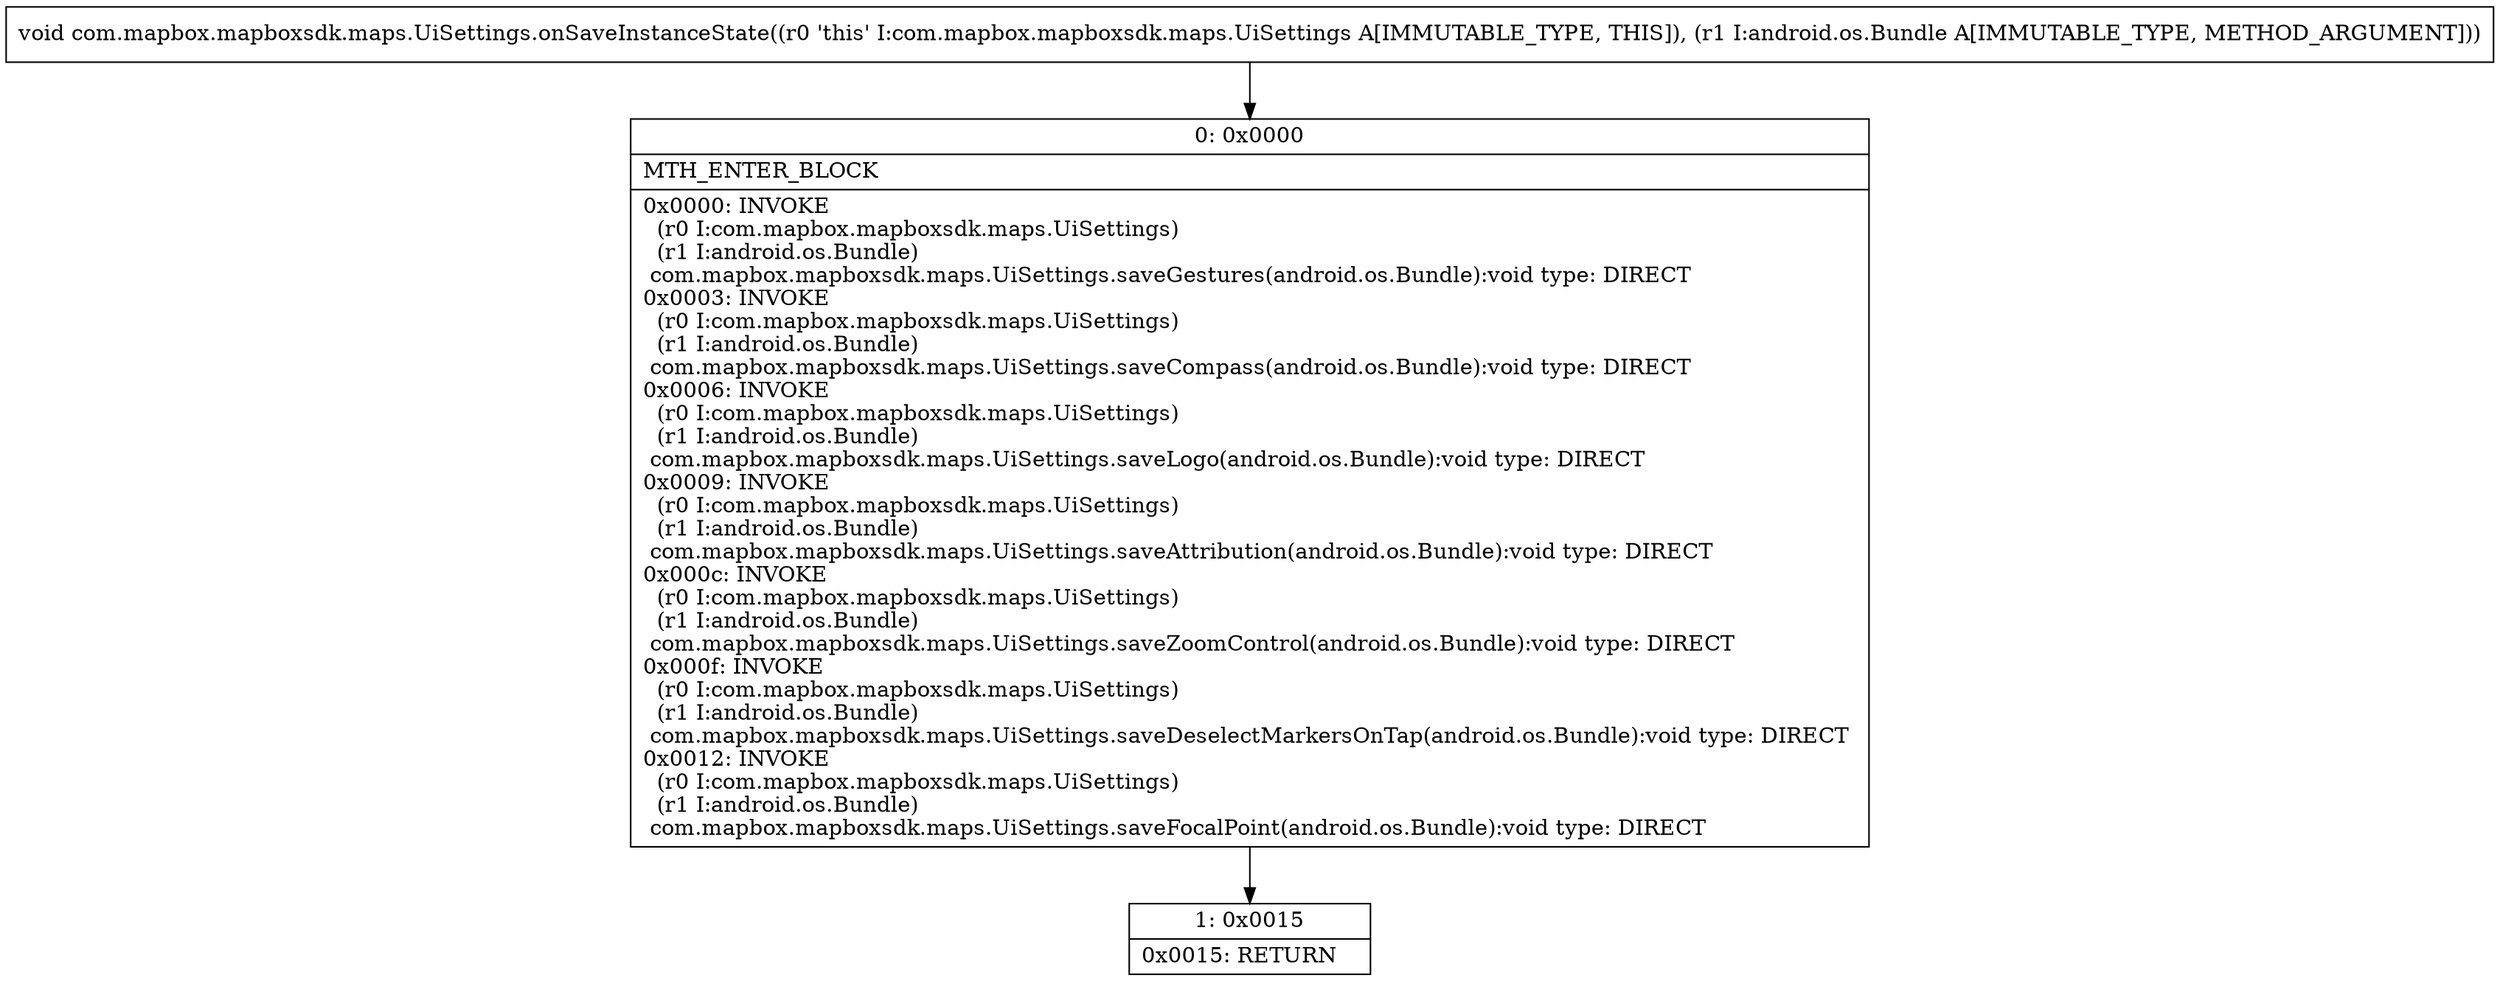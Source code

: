 digraph "CFG forcom.mapbox.mapboxsdk.maps.UiSettings.onSaveInstanceState(Landroid\/os\/Bundle;)V" {
Node_0 [shape=record,label="{0\:\ 0x0000|MTH_ENTER_BLOCK\l|0x0000: INVOKE  \l  (r0 I:com.mapbox.mapboxsdk.maps.UiSettings)\l  (r1 I:android.os.Bundle)\l com.mapbox.mapboxsdk.maps.UiSettings.saveGestures(android.os.Bundle):void type: DIRECT \l0x0003: INVOKE  \l  (r0 I:com.mapbox.mapboxsdk.maps.UiSettings)\l  (r1 I:android.os.Bundle)\l com.mapbox.mapboxsdk.maps.UiSettings.saveCompass(android.os.Bundle):void type: DIRECT \l0x0006: INVOKE  \l  (r0 I:com.mapbox.mapboxsdk.maps.UiSettings)\l  (r1 I:android.os.Bundle)\l com.mapbox.mapboxsdk.maps.UiSettings.saveLogo(android.os.Bundle):void type: DIRECT \l0x0009: INVOKE  \l  (r0 I:com.mapbox.mapboxsdk.maps.UiSettings)\l  (r1 I:android.os.Bundle)\l com.mapbox.mapboxsdk.maps.UiSettings.saveAttribution(android.os.Bundle):void type: DIRECT \l0x000c: INVOKE  \l  (r0 I:com.mapbox.mapboxsdk.maps.UiSettings)\l  (r1 I:android.os.Bundle)\l com.mapbox.mapboxsdk.maps.UiSettings.saveZoomControl(android.os.Bundle):void type: DIRECT \l0x000f: INVOKE  \l  (r0 I:com.mapbox.mapboxsdk.maps.UiSettings)\l  (r1 I:android.os.Bundle)\l com.mapbox.mapboxsdk.maps.UiSettings.saveDeselectMarkersOnTap(android.os.Bundle):void type: DIRECT \l0x0012: INVOKE  \l  (r0 I:com.mapbox.mapboxsdk.maps.UiSettings)\l  (r1 I:android.os.Bundle)\l com.mapbox.mapboxsdk.maps.UiSettings.saveFocalPoint(android.os.Bundle):void type: DIRECT \l}"];
Node_1 [shape=record,label="{1\:\ 0x0015|0x0015: RETURN   \l}"];
MethodNode[shape=record,label="{void com.mapbox.mapboxsdk.maps.UiSettings.onSaveInstanceState((r0 'this' I:com.mapbox.mapboxsdk.maps.UiSettings A[IMMUTABLE_TYPE, THIS]), (r1 I:android.os.Bundle A[IMMUTABLE_TYPE, METHOD_ARGUMENT])) }"];
MethodNode -> Node_0;
Node_0 -> Node_1;
}

